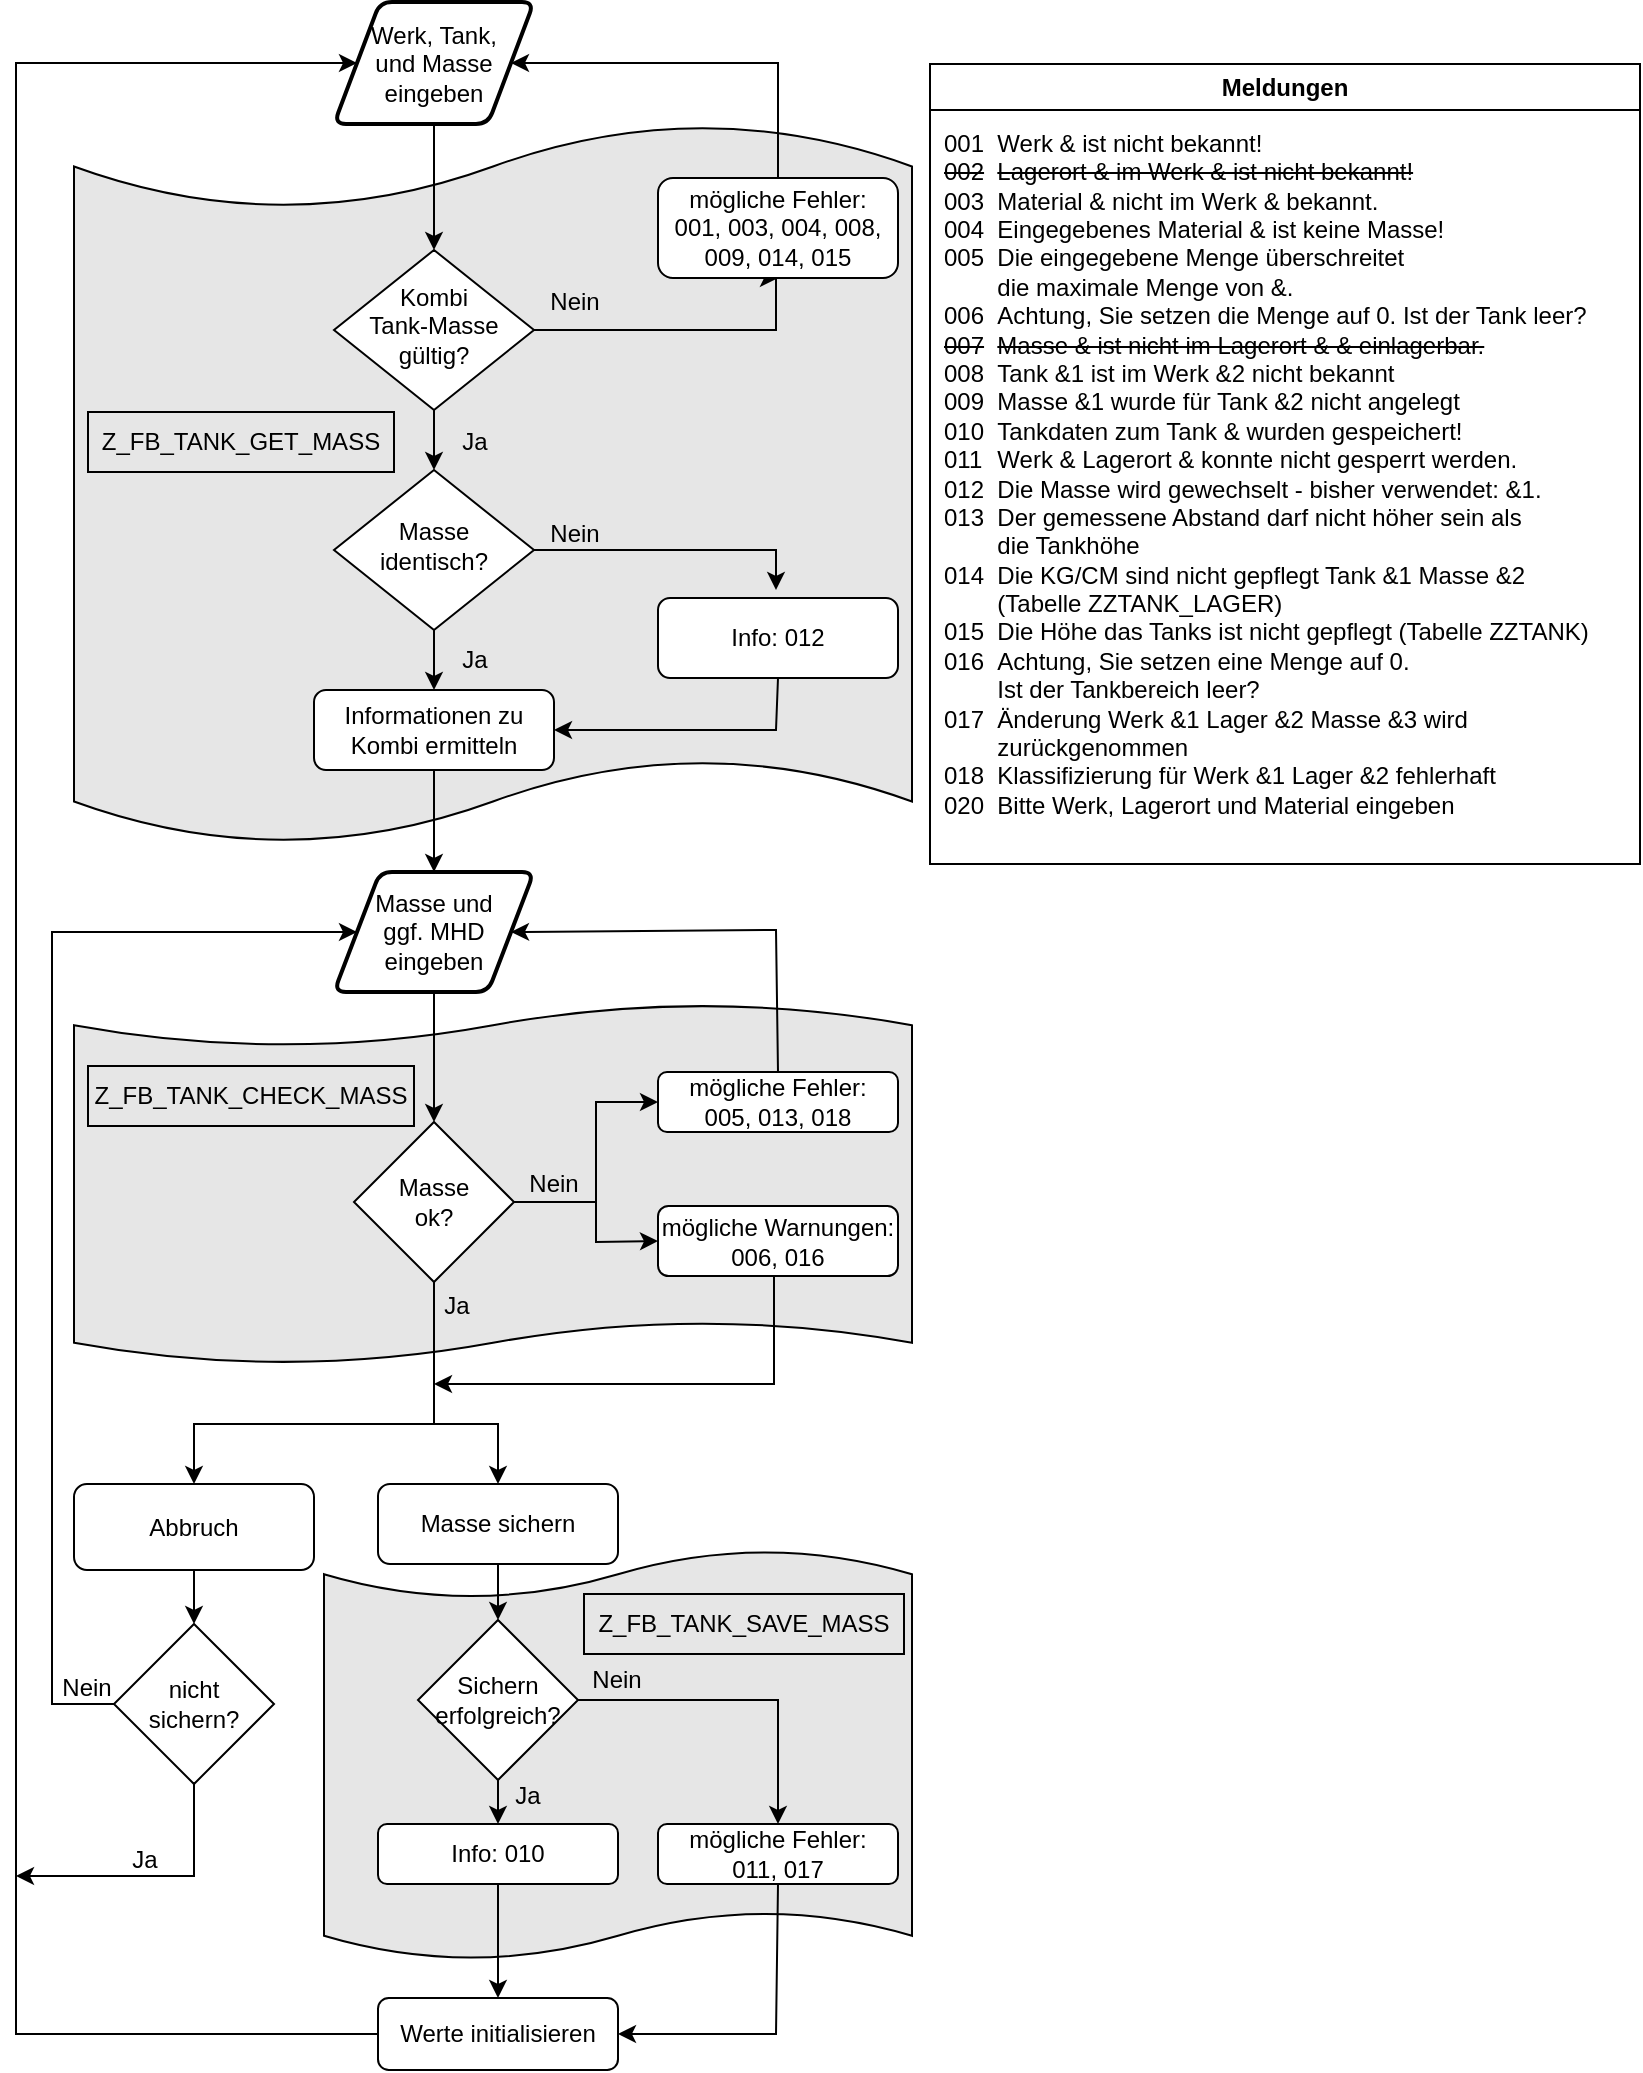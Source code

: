 <mxfile version="23.1.3" type="github">
  <diagram id="C5RBs43oDa-KdzZeNtuy" name="Page-1">
    <mxGraphModel dx="2118" dy="910" grid="1" gridSize="10" guides="1" tooltips="1" connect="1" arrows="1" fold="1" page="1" pageScale="1" pageWidth="827" pageHeight="1169" background="none" math="0" shadow="0">
      <root>
        <mxCell id="WIyWlLk6GJQsqaUBKTNV-0" />
        <mxCell id="WIyWlLk6GJQsqaUBKTNV-1" parent="WIyWlLk6GJQsqaUBKTNV-0" />
        <mxCell id="RkghfEwjY9VZ6o43Og75-3" value="" style="shape=tape;whiteSpace=wrap;html=1;size=0.118;fillColor=#E6E6E6;strokeColor=default;gradientColor=none;" parent="WIyWlLk6GJQsqaUBKTNV-1" vertex="1">
          <mxGeometry x="160" y="863" width="294" height="205" as="geometry" />
        </mxCell>
        <mxCell id="RkghfEwjY9VZ6o43Og75-2" value="" style="shape=tape;whiteSpace=wrap;html=1;size=0.118;fillColor=#E6E6E6;strokeColor=default;gradientColor=none;" parent="WIyWlLk6GJQsqaUBKTNV-1" vertex="1">
          <mxGeometry x="35" y="590" width="419" height="180" as="geometry" />
        </mxCell>
        <mxCell id="RkghfEwjY9VZ6o43Og75-1" value="" style="shape=tape;whiteSpace=wrap;html=1;size=0.118;fillColor=#E6E6E6;strokeColor=default;gradientColor=none;fillStyle=auto;" parent="WIyWlLk6GJQsqaUBKTNV-1" vertex="1">
          <mxGeometry x="35" y="150" width="419" height="360" as="geometry" />
        </mxCell>
        <mxCell id="ZK4Ci3uUdGM84x8w6fzd-32" value="" style="edgeStyle=orthogonalEdgeStyle;rounded=0;orthogonalLoop=1;jettySize=auto;html=1;" parent="WIyWlLk6GJQsqaUBKTNV-1" source="WIyWlLk6GJQsqaUBKTNV-6" target="WIyWlLk6GJQsqaUBKTNV-10" edge="1">
          <mxGeometry relative="1" as="geometry" />
        </mxCell>
        <mxCell id="ZK4Ci3uUdGM84x8w6fzd-34" value="" style="edgeStyle=orthogonalEdgeStyle;rounded=0;orthogonalLoop=1;jettySize=auto;html=1;exitX=1;exitY=0.5;exitDx=0;exitDy=0;entryX=0.5;entryY=1;entryDx=0;entryDy=0;" parent="WIyWlLk6GJQsqaUBKTNV-1" source="WIyWlLk6GJQsqaUBKTNV-6" target="WIyWlLk6GJQsqaUBKTNV-7" edge="1">
          <mxGeometry relative="1" as="geometry">
            <Array as="points">
              <mxPoint x="386" y="253" />
              <mxPoint x="386" y="227" />
            </Array>
          </mxGeometry>
        </mxCell>
        <mxCell id="WIyWlLk6GJQsqaUBKTNV-6" value="Kombi&lt;br&gt;Tank-Masse&lt;br&gt;gültig?" style="rhombus;whiteSpace=wrap;html=1;shadow=0;fontFamily=Helvetica;fontSize=12;align=center;strokeWidth=1;spacing=6;spacingTop=-4;" parent="WIyWlLk6GJQsqaUBKTNV-1" vertex="1">
          <mxGeometry x="165" y="213" width="100" height="80" as="geometry" />
        </mxCell>
        <mxCell id="ZK4Ci3uUdGM84x8w6fzd-24" style="edgeStyle=orthogonalEdgeStyle;rounded=0;orthogonalLoop=1;jettySize=auto;html=1;exitX=0.5;exitY=0;exitDx=0;exitDy=0;entryX=1;entryY=0.5;entryDx=0;entryDy=0;" parent="WIyWlLk6GJQsqaUBKTNV-1" source="WIyWlLk6GJQsqaUBKTNV-7" target="ZK4Ci3uUdGM84x8w6fzd-10" edge="1">
          <mxGeometry relative="1" as="geometry">
            <Array as="points">
              <mxPoint x="387" y="120" />
            </Array>
            <mxPoint x="253.5" y="152.5" as="targetPoint" />
          </mxGeometry>
        </mxCell>
        <mxCell id="WIyWlLk6GJQsqaUBKTNV-7" value="mögliche Fehler:&lt;br&gt;001, 003, 004, 008, 009, 014, 015" style="rounded=1;whiteSpace=wrap;html=1;fontSize=12;glass=0;strokeWidth=1;shadow=0;" parent="WIyWlLk6GJQsqaUBKTNV-1" vertex="1">
          <mxGeometry x="327" y="177" width="120" height="50" as="geometry" />
        </mxCell>
        <mxCell id="ZK4Ci3uUdGM84x8w6fzd-36" value="" style="edgeStyle=orthogonalEdgeStyle;rounded=0;orthogonalLoop=1;jettySize=auto;html=1;" parent="WIyWlLk6GJQsqaUBKTNV-1" source="WIyWlLk6GJQsqaUBKTNV-10" edge="1">
          <mxGeometry relative="1" as="geometry">
            <mxPoint x="386" y="383" as="targetPoint" />
            <Array as="points">
              <mxPoint x="386" y="363" />
            </Array>
          </mxGeometry>
        </mxCell>
        <mxCell id="ZK4Ci3uUdGM84x8w6fzd-38" value="" style="edgeStyle=orthogonalEdgeStyle;rounded=0;orthogonalLoop=1;jettySize=auto;html=1;" parent="WIyWlLk6GJQsqaUBKTNV-1" source="WIyWlLk6GJQsqaUBKTNV-10" target="WIyWlLk6GJQsqaUBKTNV-11" edge="1">
          <mxGeometry relative="1" as="geometry" />
        </mxCell>
        <mxCell id="WIyWlLk6GJQsqaUBKTNV-10" value="Masse identisch?" style="rhombus;whiteSpace=wrap;html=1;shadow=0;fontFamily=Helvetica;fontSize=12;align=center;strokeWidth=1;spacing=6;spacingTop=-4;" parent="WIyWlLk6GJQsqaUBKTNV-1" vertex="1">
          <mxGeometry x="165" y="323" width="100" height="80" as="geometry" />
        </mxCell>
        <mxCell id="WIyWlLk6GJQsqaUBKTNV-11" value="Informationen zu Kombi ermitteln" style="rounded=1;whiteSpace=wrap;html=1;fontSize=12;glass=0;strokeWidth=1;shadow=0;" parent="WIyWlLk6GJQsqaUBKTNV-1" vertex="1">
          <mxGeometry x="155" y="433" width="120" height="40" as="geometry" />
        </mxCell>
        <mxCell id="WIyWlLk6GJQsqaUBKTNV-12" value="Info:&amp;nbsp;012" style="rounded=1;whiteSpace=wrap;html=1;fontSize=12;glass=0;strokeWidth=1;shadow=0;" parent="WIyWlLk6GJQsqaUBKTNV-1" vertex="1">
          <mxGeometry x="327" y="387" width="120" height="40" as="geometry" />
        </mxCell>
        <mxCell id="ZK4Ci3uUdGM84x8w6fzd-0" value="Meldungen" style="swimlane;whiteSpace=wrap;html=1;" parent="WIyWlLk6GJQsqaUBKTNV-1" vertex="1">
          <mxGeometry x="463" y="120" width="355" height="400" as="geometry" />
        </mxCell>
        <mxCell id="ZK4Ci3uUdGM84x8w6fzd-1" value="&lt;div style=&quot;&quot;&gt;&lt;div&gt;001&lt;span style=&quot;white-space: pre;&quot;&gt;&#x9;&lt;/span&gt;Werk &amp;amp; ist nicht bekannt!&lt;/div&gt;&lt;div&gt;&lt;strike&gt;002&lt;span style=&quot;white-space: pre;&quot;&gt;&#x9;&lt;/span&gt;Lagerort &amp;amp; im Werk &amp;amp; ist nicht bekannt!&lt;/strike&gt;&lt;/div&gt;&lt;div&gt;&lt;span style=&quot;background-color: initial;&quot;&gt;003&lt;/span&gt;&lt;span style=&quot;background-color: initial; white-space-collapse: preserve;&quot;&gt;&#x9;&lt;/span&gt;&lt;span style=&quot;background-color: initial;&quot;&gt;Material &amp;amp; nicht im Werk &amp;amp; bekannt.&lt;/span&gt;&lt;/div&gt;&lt;/div&gt;&lt;div style=&quot;&quot;&gt;&lt;div&gt;004&lt;span style=&quot;white-space: pre;&quot;&gt;&#x9;&lt;/span&gt;Eingegebenes Material &amp;amp; ist keine Masse!&lt;/div&gt;&lt;div&gt;005&lt;span style=&quot;white-space: pre;&quot;&gt;&#x9;&lt;/span&gt;Die eingegebene Menge überschreitet&amp;nbsp;&lt;/div&gt;&lt;div&gt;&lt;span style=&quot;white-space: pre;&quot;&gt;&#x9;&lt;/span&gt;die maximale Menge von &amp;amp;.&lt;/div&gt;&lt;div&gt;006&lt;span style=&quot;white-space: pre;&quot;&gt;&#x9;&lt;/span&gt;Achtung, Sie setzen die Menge auf 0. Ist der Tank leer?&lt;/div&gt;&lt;div&gt;&lt;strike&gt;007&lt;span style=&quot;white-space: pre;&quot;&gt;&#x9;&lt;/span&gt;Masse &amp;amp; ist nicht im Lagerort &amp;amp; &amp;amp; einlagerbar.&lt;/strike&gt;&lt;/div&gt;&lt;div&gt;008&lt;span style=&quot;white-space: pre;&quot;&gt;&#x9;&lt;/span&gt;Tank &amp;amp;1 ist im Werk &amp;amp;2 nicht bekannt&lt;/div&gt;&lt;div&gt;009&lt;span style=&quot;white-space: pre;&quot;&gt;&#x9;&lt;/span&gt;Masse &amp;amp;1 wurde für Tank &amp;amp;2 nicht angelegt&lt;/div&gt;&lt;div&gt;010&lt;span style=&quot;white-space: pre;&quot;&gt;&#x9;&lt;/span&gt;Tankdaten zum Tank &amp;amp; wurden gespeichert!&lt;/div&gt;&lt;div&gt;011&lt;span style=&quot;white-space: pre;&quot;&gt;&#x9;&lt;/span&gt;Werk &amp;amp; Lagerort &amp;amp; konnte nicht gesperrt werden.&lt;/div&gt;&lt;div&gt;012&lt;span style=&quot;white-space: pre;&quot;&gt;&#x9;&lt;/span&gt;Die Masse wird gewechselt - bisher verwendet: &amp;amp;1.&lt;/div&gt;&lt;div&gt;013&lt;span style=&quot;white-space: pre;&quot;&gt;&#x9;&lt;/span&gt;Der gemessene Abstand darf nicht höher sein als&amp;nbsp;&lt;/div&gt;&lt;div&gt;&lt;span style=&quot;white-space: pre;&quot;&gt;&#x9;&lt;/span&gt;die Tankhöhe&lt;/div&gt;&lt;div&gt;014&lt;span style=&quot;white-space: pre;&quot;&gt;&#x9;&lt;/span&gt;Die KG/CM sind nicht gepflegt Tank &amp;amp;1 Masse &amp;amp;2&amp;nbsp;&lt;/div&gt;&lt;div&gt;&lt;span style=&quot;white-space: pre;&quot;&gt;&#x9;&lt;/span&gt;(Tabelle ZZTANK_LAGER)&lt;/div&gt;&lt;div&gt;015&lt;span style=&quot;white-space: pre;&quot;&gt;&#x9;&lt;/span&gt;Die Höhe das Tanks ist nicht gepflegt (Tabelle ZZTANK)&lt;/div&gt;&lt;div&gt;016&lt;span style=&quot;white-space: pre;&quot;&gt;&#x9;&lt;/span&gt;Achtung, Sie setzen eine Menge auf 0.&amp;nbsp;&lt;/div&gt;&lt;div&gt;&lt;span style=&quot;white-space: pre;&quot;&gt;&#x9;&lt;/span&gt;Ist der Tankbereich leer?&lt;/div&gt;&lt;div&gt;017&lt;span style=&quot;white-space: pre;&quot;&gt;&#x9;&lt;/span&gt;Änderung Werk &amp;amp;1 Lager &amp;amp;2 Masse &amp;amp;3 wird&amp;nbsp;&lt;/div&gt;&lt;div&gt;&lt;span style=&quot;white-space: pre;&quot;&gt;&#x9;&lt;/span&gt;zurückgenommen&lt;/div&gt;&lt;div&gt;018&lt;span style=&quot;white-space: pre;&quot;&gt;&#x9;&lt;/span&gt;Klassifizierung für Werk &amp;amp;1 Lager &amp;amp;2 fehlerhaft&lt;/div&gt;&lt;div&gt;020&lt;span style=&quot;white-space: pre;&quot;&gt;&#x9;&lt;/span&gt;Bitte Werk, Lagerort und Material eingeben&lt;/div&gt;&lt;/div&gt;" style="text;html=1;align=left;verticalAlign=middle;resizable=0;points=[];autosize=1;strokeColor=none;fillColor=none;" parent="ZK4Ci3uUdGM84x8w6fzd-0" vertex="1">
          <mxGeometry x="5" y="25" width="350" height="360" as="geometry" />
        </mxCell>
        <mxCell id="ZK4Ci3uUdGM84x8w6fzd-4" value="" style="endArrow=classic;html=1;rounded=0;exitX=0.5;exitY=1;exitDx=0;exitDy=0;entryX=1;entryY=0.5;entryDx=0;entryDy=0;" parent="WIyWlLk6GJQsqaUBKTNV-1" source="WIyWlLk6GJQsqaUBKTNV-12" target="WIyWlLk6GJQsqaUBKTNV-11" edge="1">
          <mxGeometry width="50" height="50" relative="1" as="geometry">
            <mxPoint x="505" y="383" as="sourcePoint" />
            <mxPoint x="555" y="333" as="targetPoint" />
            <Array as="points">
              <mxPoint x="386" y="453" />
            </Array>
          </mxGeometry>
        </mxCell>
        <mxCell id="ZK4Ci3uUdGM84x8w6fzd-27" value="" style="edgeStyle=orthogonalEdgeStyle;rounded=0;orthogonalLoop=1;jettySize=auto;html=1;exitX=0.5;exitY=1;exitDx=0;exitDy=0;" parent="WIyWlLk6GJQsqaUBKTNV-1" source="ZK4Ci3uUdGM84x8w6fzd-10" target="WIyWlLk6GJQsqaUBKTNV-6" edge="1">
          <mxGeometry relative="1" as="geometry">
            <mxPoint x="215" y="183" as="sourcePoint" />
          </mxGeometry>
        </mxCell>
        <mxCell id="ZK4Ci3uUdGM84x8w6fzd-10" value="Werk, Tank,&lt;br&gt;und Masse&lt;br style=&quot;border-color: var(--border-color);&quot;&gt;eingeben" style="shape=parallelogram;html=1;strokeWidth=2;perimeter=parallelogramPerimeter;whiteSpace=wrap;rounded=1;arcSize=12;size=0.23;" parent="WIyWlLk6GJQsqaUBKTNV-1" vertex="1">
          <mxGeometry x="165" y="89" width="100" height="61" as="geometry" />
        </mxCell>
        <mxCell id="ZK4Ci3uUdGM84x8w6fzd-12" value="Masse und &lt;br&gt;ggf. MHD eingeben" style="shape=parallelogram;html=1;strokeWidth=2;perimeter=parallelogramPerimeter;whiteSpace=wrap;rounded=1;arcSize=12;size=0.23;" parent="WIyWlLk6GJQsqaUBKTNV-1" vertex="1">
          <mxGeometry x="165" y="524" width="100" height="60" as="geometry" />
        </mxCell>
        <mxCell id="ZK4Ci3uUdGM84x8w6fzd-14" value="" style="endArrow=classic;html=1;rounded=0;exitX=0.5;exitY=1;exitDx=0;exitDy=0;" parent="WIyWlLk6GJQsqaUBKTNV-1" source="WIyWlLk6GJQsqaUBKTNV-11" target="ZK4Ci3uUdGM84x8w6fzd-12" edge="1">
          <mxGeometry width="50" height="50" relative="1" as="geometry">
            <mxPoint x="505" y="362" as="sourcePoint" />
            <mxPoint x="555" y="312" as="targetPoint" />
          </mxGeometry>
        </mxCell>
        <mxCell id="ZK4Ci3uUdGM84x8w6fzd-43" value="" style="edgeStyle=orthogonalEdgeStyle;rounded=0;orthogonalLoop=1;jettySize=auto;html=1;exitX=0.5;exitY=1;exitDx=0;exitDy=0;" parent="WIyWlLk6GJQsqaUBKTNV-1" source="ZK4Ci3uUdGM84x8w6fzd-15" target="ZK4Ci3uUdGM84x8w6fzd-42" edge="1">
          <mxGeometry relative="1" as="geometry">
            <mxPoint x="215" y="710" as="sourcePoint" />
            <Array as="points">
              <mxPoint x="215" y="800" />
              <mxPoint x="247" y="800" />
            </Array>
          </mxGeometry>
        </mxCell>
        <mxCell id="ZK4Ci3uUdGM84x8w6fzd-15" value="Masse &lt;br&gt;ok?" style="rhombus;whiteSpace=wrap;html=1;" parent="WIyWlLk6GJQsqaUBKTNV-1" vertex="1">
          <mxGeometry x="175" y="649" width="80" height="80" as="geometry" />
        </mxCell>
        <mxCell id="ZK4Ci3uUdGM84x8w6fzd-16" value="" style="endArrow=classic;html=1;rounded=0;exitX=0.5;exitY=1;exitDx=0;exitDy=0;entryX=0.5;entryY=0;entryDx=0;entryDy=0;" parent="WIyWlLk6GJQsqaUBKTNV-1" source="ZK4Ci3uUdGM84x8w6fzd-12" target="ZK4Ci3uUdGM84x8w6fzd-15" edge="1">
          <mxGeometry width="50" height="50" relative="1" as="geometry">
            <mxPoint x="215" y="620" as="sourcePoint" />
            <mxPoint x="555" y="500" as="targetPoint" />
          </mxGeometry>
        </mxCell>
        <mxCell id="ZK4Ci3uUdGM84x8w6fzd-18" value="mögliche Fehler:&lt;br&gt;005, 013, 018" style="rounded=1;whiteSpace=wrap;html=1;" parent="WIyWlLk6GJQsqaUBKTNV-1" vertex="1">
          <mxGeometry x="327" y="624" width="120" height="30" as="geometry" />
        </mxCell>
        <mxCell id="ZK4Ci3uUdGM84x8w6fzd-19" value="" style="endArrow=classic;html=1;rounded=0;exitX=0.5;exitY=0;exitDx=0;exitDy=0;entryX=1;entryY=0.5;entryDx=0;entryDy=0;" parent="WIyWlLk6GJQsqaUBKTNV-1" source="ZK4Ci3uUdGM84x8w6fzd-18" target="ZK4Ci3uUdGM84x8w6fzd-12" edge="1">
          <mxGeometry width="50" height="50" relative="1" as="geometry">
            <mxPoint x="505" y="514" as="sourcePoint" />
            <mxPoint x="555" y="464" as="targetPoint" />
            <Array as="points">
              <mxPoint x="386" y="553" />
            </Array>
          </mxGeometry>
        </mxCell>
        <mxCell id="ZK4Ci3uUdGM84x8w6fzd-21" value="Nein" style="text;html=1;strokeColor=none;fillColor=none;align=center;verticalAlign=middle;whiteSpace=wrap;rounded=0;" parent="WIyWlLk6GJQsqaUBKTNV-1" vertex="1">
          <mxGeometry x="245" y="665" width="60" height="30" as="geometry" />
        </mxCell>
        <mxCell id="YFTYCWothgK-6L-n4nZb-0" style="edgeStyle=orthogonalEdgeStyle;rounded=0;orthogonalLoop=1;jettySize=auto;html=1;exitX=0.5;exitY=1;exitDx=0;exitDy=0;" edge="1" parent="WIyWlLk6GJQsqaUBKTNV-1" source="ZK4Ci3uUdGM84x8w6fzd-22">
          <mxGeometry relative="1" as="geometry">
            <mxPoint x="215" y="780" as="targetPoint" />
            <mxPoint x="400" y="780" as="sourcePoint" />
            <Array as="points">
              <mxPoint x="385" y="726" />
              <mxPoint x="385" y="780" />
            </Array>
          </mxGeometry>
        </mxCell>
        <mxCell id="ZK4Ci3uUdGM84x8w6fzd-22" value="mögliche Warnungen: &lt;br&gt;006, 016" style="rounded=1;whiteSpace=wrap;html=1;" parent="WIyWlLk6GJQsqaUBKTNV-1" vertex="1">
          <mxGeometry x="327" y="691" width="120" height="35" as="geometry" />
        </mxCell>
        <mxCell id="ZK4Ci3uUdGM84x8w6fzd-33" value="Ja" style="text;html=1;align=center;verticalAlign=middle;resizable=0;points=[];autosize=1;strokeColor=none;fillColor=none;" parent="WIyWlLk6GJQsqaUBKTNV-1" vertex="1">
          <mxGeometry x="215" y="294" width="40" height="30" as="geometry" />
        </mxCell>
        <mxCell id="ZK4Ci3uUdGM84x8w6fzd-35" value="Nein" style="text;html=1;align=center;verticalAlign=middle;resizable=0;points=[];autosize=1;strokeColor=none;fillColor=none;" parent="WIyWlLk6GJQsqaUBKTNV-1" vertex="1">
          <mxGeometry x="260" y="224" width="50" height="30" as="geometry" />
        </mxCell>
        <mxCell id="ZK4Ci3uUdGM84x8w6fzd-37" value="Nein" style="text;html=1;align=center;verticalAlign=middle;resizable=0;points=[];autosize=1;strokeColor=none;fillColor=none;" parent="WIyWlLk6GJQsqaUBKTNV-1" vertex="1">
          <mxGeometry x="260" y="340" width="50" height="30" as="geometry" />
        </mxCell>
        <mxCell id="ZK4Ci3uUdGM84x8w6fzd-39" value="Ja" style="text;html=1;align=center;verticalAlign=middle;resizable=0;points=[];autosize=1;strokeColor=none;fillColor=none;" parent="WIyWlLk6GJQsqaUBKTNV-1" vertex="1">
          <mxGeometry x="215" y="403" width="40" height="30" as="geometry" />
        </mxCell>
        <mxCell id="ZK4Ci3uUdGM84x8w6fzd-46" value="" style="edgeStyle=orthogonalEdgeStyle;rounded=0;orthogonalLoop=1;jettySize=auto;html=1;" parent="WIyWlLk6GJQsqaUBKTNV-1" source="ZK4Ci3uUdGM84x8w6fzd-42" target="ZK4Ci3uUdGM84x8w6fzd-45" edge="1">
          <mxGeometry relative="1" as="geometry" />
        </mxCell>
        <mxCell id="ZK4Ci3uUdGM84x8w6fzd-42" value="Masse sichern" style="rounded=1;whiteSpace=wrap;html=1;" parent="WIyWlLk6GJQsqaUBKTNV-1" vertex="1">
          <mxGeometry x="187" y="830" width="120" height="40" as="geometry" />
        </mxCell>
        <mxCell id="ZK4Ci3uUdGM84x8w6fzd-69" value="" style="edgeStyle=orthogonalEdgeStyle;rounded=0;orthogonalLoop=1;jettySize=auto;html=1;entryX=0.5;entryY=0;entryDx=0;entryDy=0;" parent="WIyWlLk6GJQsqaUBKTNV-1" source="ZK4Ci3uUdGM84x8w6fzd-45" target="ZK4Ci3uUdGM84x8w6fzd-68" edge="1">
          <mxGeometry relative="1" as="geometry" />
        </mxCell>
        <mxCell id="RkghfEwjY9VZ6o43Og75-8" value="" style="edgeStyle=orthogonalEdgeStyle;rounded=0;orthogonalLoop=1;jettySize=auto;html=1;" parent="WIyWlLk6GJQsqaUBKTNV-1" source="ZK4Ci3uUdGM84x8w6fzd-45" target="ZK4Ci3uUdGM84x8w6fzd-66" edge="1">
          <mxGeometry relative="1" as="geometry" />
        </mxCell>
        <mxCell id="ZK4Ci3uUdGM84x8w6fzd-45" value="Sichern erfolgreich?" style="rhombus;whiteSpace=wrap;html=1;" parent="WIyWlLk6GJQsqaUBKTNV-1" vertex="1">
          <mxGeometry x="207" y="898" width="80" height="80" as="geometry" />
        </mxCell>
        <mxCell id="ZK4Ci3uUdGM84x8w6fzd-52" style="edgeStyle=orthogonalEdgeStyle;rounded=0;orthogonalLoop=1;jettySize=auto;html=1;entryX=0;entryY=0.5;entryDx=0;entryDy=0;exitX=0;exitY=0.5;exitDx=0;exitDy=0;" parent="WIyWlLk6GJQsqaUBKTNV-1" source="ZK4Ci3uUdGM84x8w6fzd-47" target="ZK4Ci3uUdGM84x8w6fzd-10" edge="1">
          <mxGeometry relative="1" as="geometry">
            <mxPoint x="176.5" y="152.5" as="targetPoint" />
            <mxPoint x="105" y="1123" as="sourcePoint" />
            <Array as="points">
              <mxPoint x="6" y="1105" />
              <mxPoint x="6" y="120" />
            </Array>
          </mxGeometry>
        </mxCell>
        <mxCell id="ZK4Ci3uUdGM84x8w6fzd-47" value="Werte initialisieren" style="rounded=1;whiteSpace=wrap;html=1;" parent="WIyWlLk6GJQsqaUBKTNV-1" vertex="1">
          <mxGeometry x="187" y="1087" width="120" height="36" as="geometry" />
        </mxCell>
        <mxCell id="ZK4Ci3uUdGM84x8w6fzd-50" value="" style="endArrow=classic;html=1;rounded=0;exitX=1;exitY=0.5;exitDx=0;exitDy=0;entryX=0;entryY=0.5;entryDx=0;entryDy=0;" parent="WIyWlLk6GJQsqaUBKTNV-1" source="ZK4Ci3uUdGM84x8w6fzd-15" target="ZK4Ci3uUdGM84x8w6fzd-18" edge="1">
          <mxGeometry width="50" height="50" relative="1" as="geometry">
            <mxPoint x="425" y="799" as="sourcePoint" />
            <mxPoint x="475" y="749" as="targetPoint" />
            <Array as="points">
              <mxPoint x="296" y="689" />
              <mxPoint x="296" y="639" />
            </Array>
          </mxGeometry>
        </mxCell>
        <mxCell id="ZK4Ci3uUdGM84x8w6fzd-51" value="" style="endArrow=classic;html=1;rounded=0;exitX=1;exitY=0.5;exitDx=0;exitDy=0;entryX=0;entryY=0.5;entryDx=0;entryDy=0;" parent="WIyWlLk6GJQsqaUBKTNV-1" source="ZK4Ci3uUdGM84x8w6fzd-15" target="ZK4Ci3uUdGM84x8w6fzd-22" edge="1">
          <mxGeometry width="50" height="50" relative="1" as="geometry">
            <mxPoint x="425" y="909" as="sourcePoint" />
            <mxPoint x="475" y="859" as="targetPoint" />
            <Array as="points">
              <mxPoint x="296" y="689" />
              <mxPoint x="296" y="709" />
            </Array>
          </mxGeometry>
        </mxCell>
        <mxCell id="ZK4Ci3uUdGM84x8w6fzd-53" value="Ja" style="text;html=1;strokeColor=none;fillColor=none;align=center;verticalAlign=middle;whiteSpace=wrap;rounded=0;" parent="WIyWlLk6GJQsqaUBKTNV-1" vertex="1">
          <mxGeometry x="237" y="971" width="50" height="30" as="geometry" />
        </mxCell>
        <mxCell id="ZK4Ci3uUdGM84x8w6fzd-61" value="" style="edgeStyle=orthogonalEdgeStyle;rounded=0;orthogonalLoop=1;jettySize=auto;html=1;" parent="WIyWlLk6GJQsqaUBKTNV-1" source="ZK4Ci3uUdGM84x8w6fzd-54" target="ZK4Ci3uUdGM84x8w6fzd-59" edge="1">
          <mxGeometry relative="1" as="geometry" />
        </mxCell>
        <mxCell id="ZK4Ci3uUdGM84x8w6fzd-54" value="Abbruch" style="rounded=1;whiteSpace=wrap;html=1;" parent="WIyWlLk6GJQsqaUBKTNV-1" vertex="1">
          <mxGeometry x="35" y="830" width="120" height="43" as="geometry" />
        </mxCell>
        <mxCell id="ZK4Ci3uUdGM84x8w6fzd-55" value="Ja" style="text;html=1;align=center;verticalAlign=middle;resizable=0;points=[];autosize=1;strokeColor=none;fillColor=none;" parent="WIyWlLk6GJQsqaUBKTNV-1" vertex="1">
          <mxGeometry x="206" y="726" width="40" height="30" as="geometry" />
        </mxCell>
        <mxCell id="ZK4Ci3uUdGM84x8w6fzd-56" value="" style="endArrow=classic;html=1;rounded=0;entryX=0.5;entryY=0;entryDx=0;entryDy=0;exitX=0.5;exitY=1;exitDx=0;exitDy=0;" parent="WIyWlLk6GJQsqaUBKTNV-1" source="ZK4Ci3uUdGM84x8w6fzd-15" target="ZK4Ci3uUdGM84x8w6fzd-54" edge="1">
          <mxGeometry width="50" height="50" relative="1" as="geometry">
            <mxPoint x="126" y="749" as="sourcePoint" />
            <mxPoint x="326" y="739" as="targetPoint" />
            <Array as="points">
              <mxPoint x="215" y="749" />
              <mxPoint x="215" y="800" />
              <mxPoint x="150" y="800" />
              <mxPoint x="95" y="800" />
            </Array>
          </mxGeometry>
        </mxCell>
        <mxCell id="ZK4Ci3uUdGM84x8w6fzd-59" value="nicht &lt;br&gt;sichern?" style="rhombus;whiteSpace=wrap;html=1;" parent="WIyWlLk6GJQsqaUBKTNV-1" vertex="1">
          <mxGeometry x="55" y="900" width="80" height="80" as="geometry" />
        </mxCell>
        <mxCell id="ZK4Ci3uUdGM84x8w6fzd-62" value="" style="endArrow=classic;html=1;rounded=0;exitX=0.5;exitY=1;exitDx=0;exitDy=0;" parent="WIyWlLk6GJQsqaUBKTNV-1" source="ZK4Ci3uUdGM84x8w6fzd-59" edge="1">
          <mxGeometry width="50" height="50" relative="1" as="geometry">
            <mxPoint x="296" y="860" as="sourcePoint" />
            <mxPoint x="6" y="1026" as="targetPoint" />
            <Array as="points">
              <mxPoint x="95" y="1026" />
            </Array>
          </mxGeometry>
        </mxCell>
        <mxCell id="ZK4Ci3uUdGM84x8w6fzd-63" value="Ja" style="text;html=1;align=center;verticalAlign=middle;resizable=0;points=[];autosize=1;strokeColor=none;fillColor=none;" parent="WIyWlLk6GJQsqaUBKTNV-1" vertex="1">
          <mxGeometry x="50" y="1003" width="40" height="30" as="geometry" />
        </mxCell>
        <mxCell id="ZK4Ci3uUdGM84x8w6fzd-67" value="" style="edgeStyle=orthogonalEdgeStyle;rounded=0;orthogonalLoop=1;jettySize=auto;html=1;" parent="WIyWlLk6GJQsqaUBKTNV-1" source="ZK4Ci3uUdGM84x8w6fzd-66" target="ZK4Ci3uUdGM84x8w6fzd-47" edge="1">
          <mxGeometry relative="1" as="geometry" />
        </mxCell>
        <mxCell id="ZK4Ci3uUdGM84x8w6fzd-66" value="Info: 010" style="rounded=1;whiteSpace=wrap;html=1;" parent="WIyWlLk6GJQsqaUBKTNV-1" vertex="1">
          <mxGeometry x="187" y="1000" width="120" height="30" as="geometry" />
        </mxCell>
        <mxCell id="ZK4Ci3uUdGM84x8w6fzd-68" value="mögliche Fehler:&lt;br&gt;011, 017" style="rounded=1;whiteSpace=wrap;html=1;" parent="WIyWlLk6GJQsqaUBKTNV-1" vertex="1">
          <mxGeometry x="327" y="1000" width="120" height="30" as="geometry" />
        </mxCell>
        <mxCell id="ZK4Ci3uUdGM84x8w6fzd-70" value="" style="endArrow=classic;html=1;rounded=0;exitX=0.5;exitY=1;exitDx=0;exitDy=0;entryX=1;entryY=0.5;entryDx=0;entryDy=0;" parent="WIyWlLk6GJQsqaUBKTNV-1" source="ZK4Ci3uUdGM84x8w6fzd-68" target="ZK4Ci3uUdGM84x8w6fzd-47" edge="1">
          <mxGeometry width="50" height="50" relative="1" as="geometry">
            <mxPoint x="226" y="940" as="sourcePoint" />
            <mxPoint x="276" y="890" as="targetPoint" />
            <Array as="points">
              <mxPoint x="386" y="1105" />
            </Array>
          </mxGeometry>
        </mxCell>
        <mxCell id="ZK4Ci3uUdGM84x8w6fzd-71" value="Nein" style="text;html=1;align=center;verticalAlign=middle;resizable=0;points=[];autosize=1;strokeColor=none;fillColor=none;" parent="WIyWlLk6GJQsqaUBKTNV-1" vertex="1">
          <mxGeometry x="281" y="913" width="50" height="30" as="geometry" />
        </mxCell>
        <mxCell id="vdLwpJKUH8motulsl96r-0" value="" style="endArrow=classic;html=1;rounded=0;exitX=0;exitY=0.5;exitDx=0;exitDy=0;entryX=0;entryY=0.5;entryDx=0;entryDy=0;" parent="WIyWlLk6GJQsqaUBKTNV-1" source="ZK4Ci3uUdGM84x8w6fzd-59" target="ZK4Ci3uUdGM84x8w6fzd-12" edge="1">
          <mxGeometry width="50" height="50" relative="1" as="geometry">
            <mxPoint x="374" y="853" as="sourcePoint" />
            <mxPoint x="424" y="803" as="targetPoint" />
            <Array as="points">
              <mxPoint x="24" y="940" />
              <mxPoint x="24" y="554" />
            </Array>
          </mxGeometry>
        </mxCell>
        <mxCell id="YosTb7I_zQ4qoZYEhXuB-0" value="Nein" style="text;html=1;align=center;verticalAlign=middle;resizable=0;points=[];autosize=1;strokeColor=none;fillColor=none;" parent="WIyWlLk6GJQsqaUBKTNV-1" vertex="1">
          <mxGeometry x="16" y="917" width="50" height="30" as="geometry" />
        </mxCell>
        <mxCell id="RkghfEwjY9VZ6o43Og75-5" value="Z_FB_TANK_GET_MASS" style="text;html=1;strokeColor=default;fillColor=none;align=center;verticalAlign=middle;whiteSpace=wrap;rounded=0;fontColor=default;" parent="WIyWlLk6GJQsqaUBKTNV-1" vertex="1">
          <mxGeometry x="42" y="294" width="153" height="30" as="geometry" />
        </mxCell>
        <mxCell id="RkghfEwjY9VZ6o43Og75-6" value="Z_FB_TANK_SAVE_MASS" style="text;html=1;strokeColor=default;fillColor=none;align=center;verticalAlign=middle;whiteSpace=wrap;rounded=0;fontColor=default;" parent="WIyWlLk6GJQsqaUBKTNV-1" vertex="1">
          <mxGeometry x="290" y="885" width="160" height="30" as="geometry" />
        </mxCell>
        <mxCell id="RkghfEwjY9VZ6o43Og75-7" value="Z_FB_TANK_CHECK_MASS" style="text;html=1;strokeColor=default;fillColor=none;align=center;verticalAlign=middle;whiteSpace=wrap;rounded=0;fontColor=default;" parent="WIyWlLk6GJQsqaUBKTNV-1" vertex="1">
          <mxGeometry x="42" y="621" width="163" height="30" as="geometry" />
        </mxCell>
      </root>
    </mxGraphModel>
  </diagram>
</mxfile>
